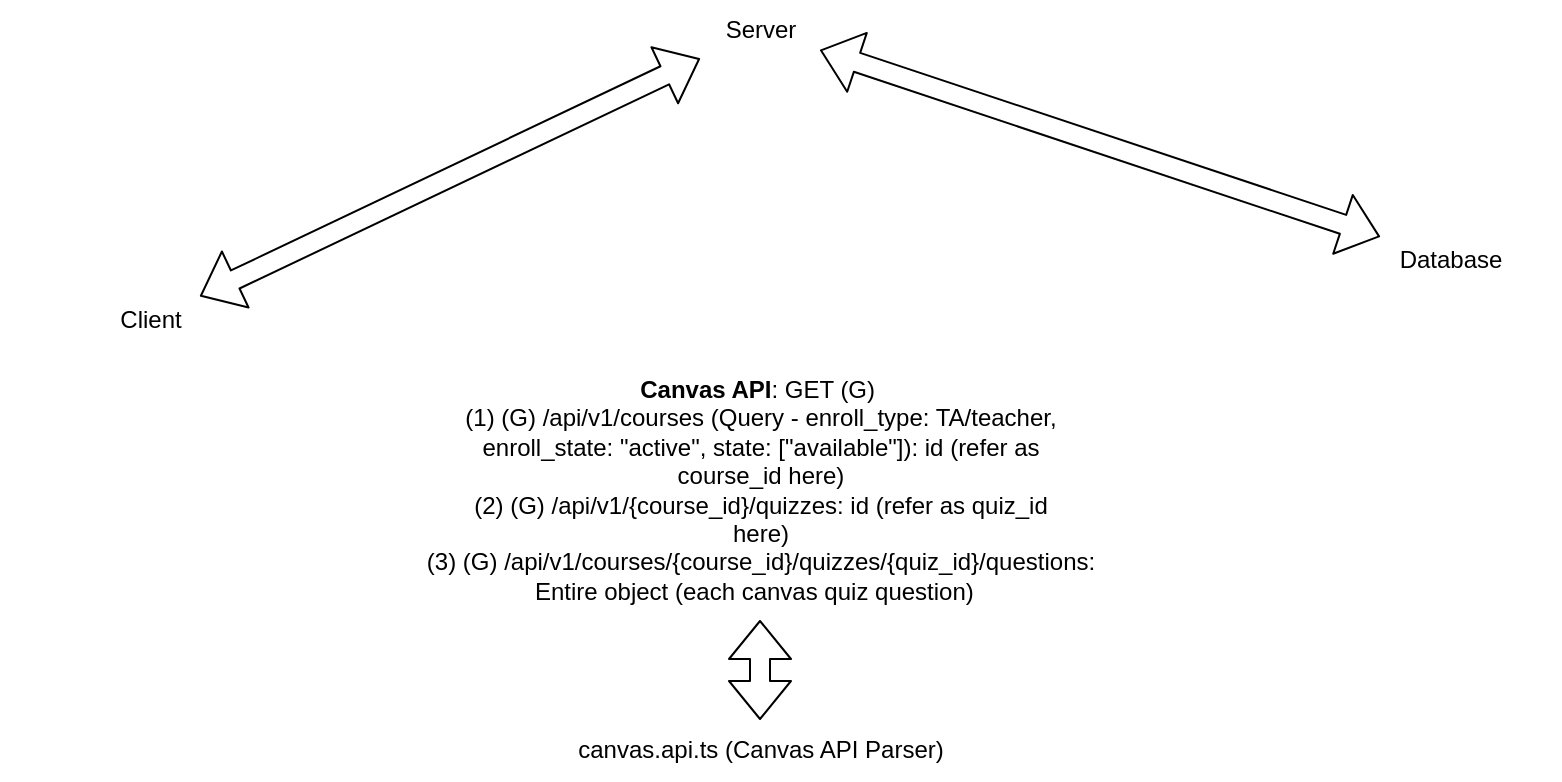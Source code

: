 <mxfile>
    <diagram id="XNzBwbrHRo8lmx-aHQVV" name="Page-1">
        <mxGraphModel dx="1636" dy="1000" grid="1" gridSize="10" guides="1" tooltips="1" connect="1" arrows="1" fold="1" page="1" pageScale="1" pageWidth="850" pageHeight="1100" math="0" shadow="0">
            <root>
                <mxCell id="0"/>
                <mxCell id="1" parent="0"/>
                <mxCell id="15" value="" style="edgeStyle=none;shape=flexArrow;html=1;startArrow=block;" edge="1" parent="1" source="2" target="14">
                    <mxGeometry relative="1" as="geometry"/>
                </mxCell>
                <mxCell id="2" value="Client" style="text;html=1;align=center;verticalAlign=middle;resizable=0;points=[];autosize=1;strokeColor=none;fillColor=none;" vertex="1" parent="1">
                    <mxGeometry x="60" y="165" width="50" height="30" as="geometry"/>
                </mxCell>
                <mxCell id="17" value="" style="edgeStyle=none;shape=flexArrow;html=1;startArrow=block;" edge="1" parent="1" source="14" target="16">
                    <mxGeometry relative="1" as="geometry"/>
                </mxCell>
                <mxCell id="14" value="Server" style="text;html=1;align=center;verticalAlign=middle;resizable=0;points=[];autosize=1;strokeColor=none;fillColor=none;" vertex="1" parent="1">
                    <mxGeometry x="360" y="20" width="60" height="30" as="geometry"/>
                </mxCell>
                <mxCell id="16" value="Database" style="text;html=1;align=center;verticalAlign=middle;resizable=0;points=[];autosize=1;strokeColor=none;fillColor=none;" vertex="1" parent="1">
                    <mxGeometry x="700" y="135" width="70" height="30" as="geometry"/>
                </mxCell>
                <mxCell id="18" value="" style="shape=image;verticalLabelPosition=bottom;verticalAlign=top;imageAspect=0;image=https://upload.wikimedia.org/wikipedia/commons/thumb/4/49/Applications-database.svg/1024px-Applications-database.svg.png" vertex="1" parent="1">
                    <mxGeometry x="680" y="170" width="110" height="128.5" as="geometry"/>
                </mxCell>
                <mxCell id="19" value="" style="shape=image;verticalLabelPosition=bottom;verticalAlign=top;imageAspect=0;image=https://cdn2.iconfinder.com/data/icons/whcompare-isometric-web-hosting-servers/50/value-server-512.png" vertex="1" parent="1">
                    <mxGeometry x="324" y="80" width="132" height="122" as="geometry"/>
                </mxCell>
                <mxCell id="24" value="" style="edgeStyle=none;shape=flexArrow;html=1;startArrow=block;" edge="1" parent="1" source="20" target="23">
                    <mxGeometry relative="1" as="geometry"/>
                </mxCell>
                <mxCell id="20" value="&lt;b&gt;Canvas API&lt;/b&gt;: GET (G)&amp;nbsp;&lt;br&gt;(1) (G) /api/v1/courses (Query - enroll_type: TA/teacher,&lt;br&gt;enroll_state: &quot;active&quot;, state: [&quot;available&quot;]): id (refer as &lt;br&gt;course_id here)&lt;br&gt;(2) (G) /api/v1/{course_id}/quizzes: id (refer as quiz_id &lt;br&gt;here)&lt;br&gt;(3) (G) /api/v1/courses/{course_id}/quizzes/{quiz_id}/questions:&lt;br&gt;Entire object (each canvas quiz question)&amp;nbsp;&amp;nbsp;" style="text;html=1;align=center;verticalAlign=middle;resizable=0;points=[];autosize=1;strokeColor=none;fillColor=none;" vertex="1" parent="1">
                    <mxGeometry x="210" y="200" width="360" height="130" as="geometry"/>
                </mxCell>
                <mxCell id="23" value="canvas.api.ts (Canvas API Parser)" style="text;html=1;align=center;verticalAlign=middle;resizable=0;points=[];autosize=1;strokeColor=none;fillColor=none;" vertex="1" parent="1">
                    <mxGeometry x="285" y="380" width="210" height="30" as="geometry"/>
                </mxCell>
                <mxCell id="26" value="" style="shape=image;verticalLabelPosition=bottom;verticalAlign=top;imageAspect=0;image=https://previews.123rf.com/images/faysalfarhan/faysalfarhan1711/faysalfarhan171147553/90450638-client-member-icon-isolated-on-yellow-round-button-abstract-illustration.jpg" vertex="1" parent="1">
                    <mxGeometry x="10" y="202" width="150" height="140" as="geometry"/>
                </mxCell>
            </root>
        </mxGraphModel>
    </diagram>
</mxfile>